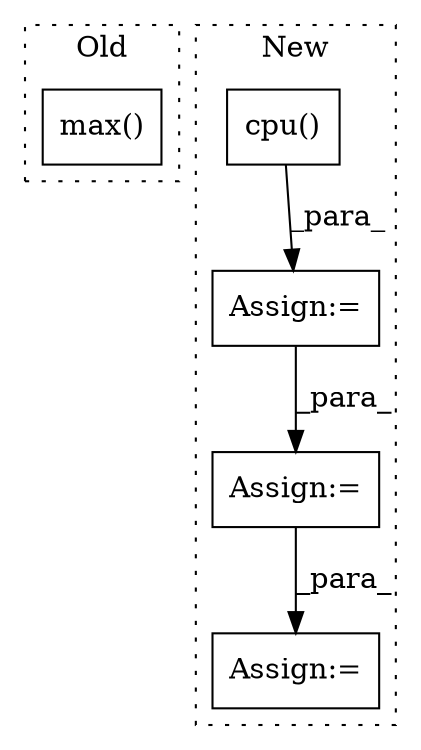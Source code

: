 digraph G {
subgraph cluster0 {
1 [label="max()" a="75" s="17694" l="24" shape="box"];
label = "Old";
style="dotted";
}
subgraph cluster1 {
2 [label="cpu()" a="75" s="18017" l="34" shape="box"];
3 [label="Assign:=" a="68" s="18333" l="3" shape="box"];
4 [label="Assign:=" a="68" s="18014" l="3" shape="box"];
5 [label="Assign:=" a="68" s="18125" l="3" shape="box"];
label = "New";
style="dotted";
}
2 -> 4 [label="_para_"];
4 -> 5 [label="_para_"];
5 -> 3 [label="_para_"];
}